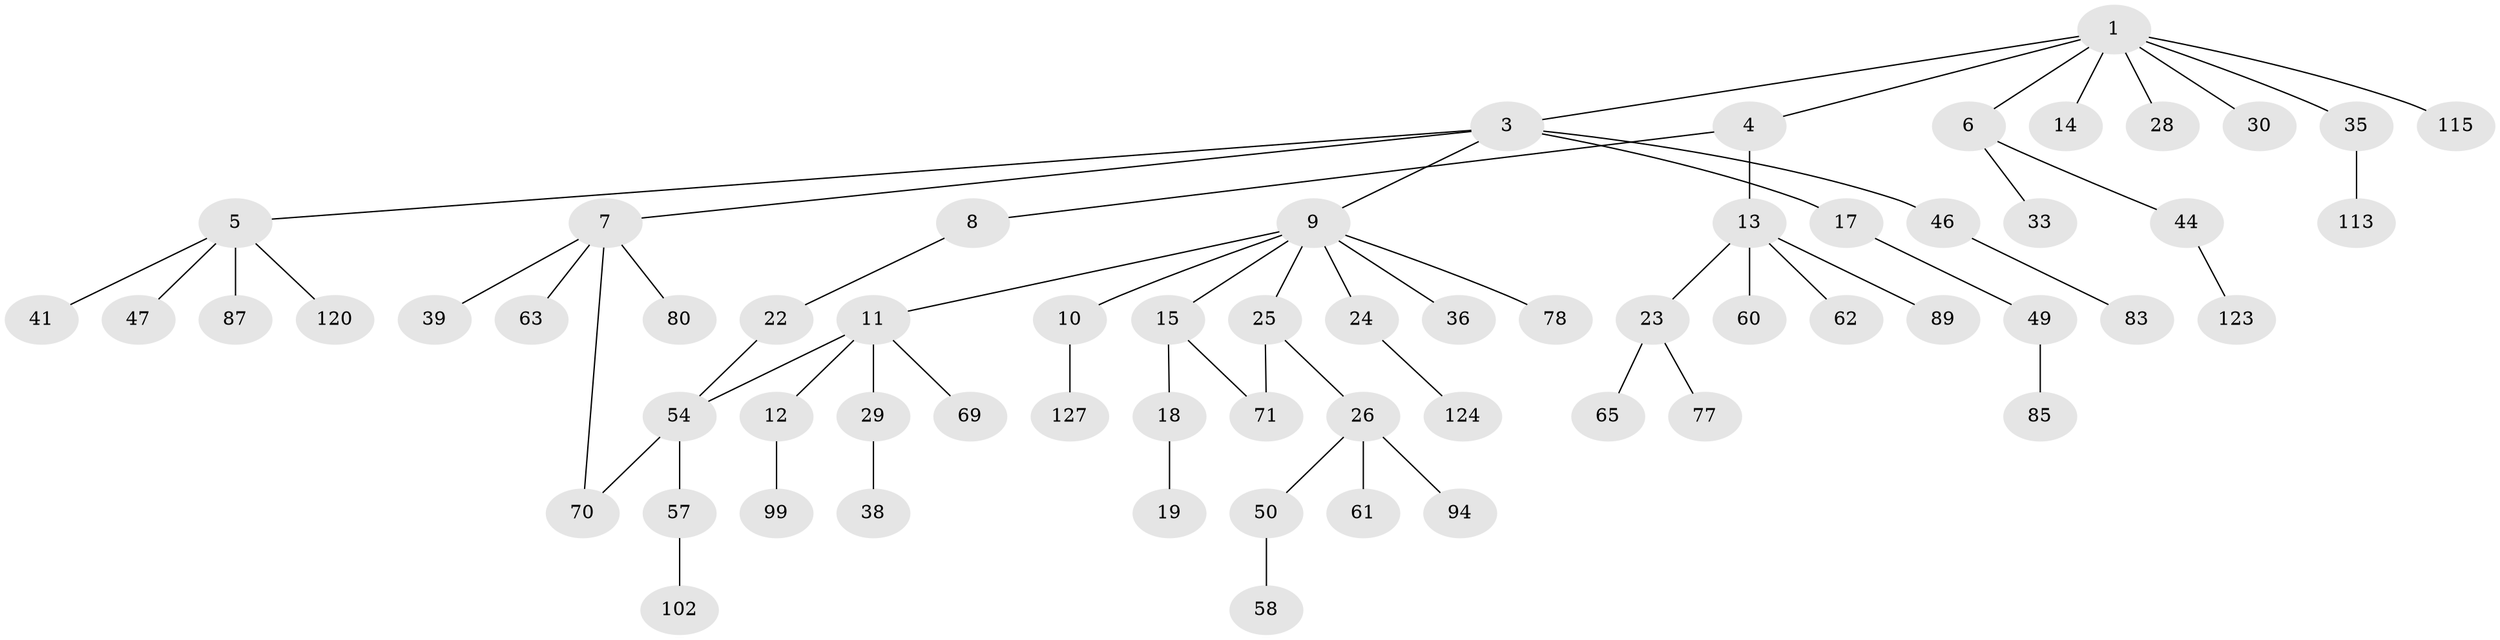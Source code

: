// original degree distribution, {5: 0.06299212598425197, 6: 0.031496062992125984, 3: 0.11811023622047244, 2: 0.2677165354330709, 4: 0.03937007874015748, 1: 0.48031496062992124}
// Generated by graph-tools (version 1.1) at 2025/13/03/09/25 04:13:32]
// undirected, 63 vertices, 65 edges
graph export_dot {
graph [start="1"]
  node [color=gray90,style=filled];
  1 [super="+2"];
  3;
  4;
  5;
  6;
  7 [super="+37+16+93+20"];
  8 [super="+82"];
  9 [super="+21"];
  10 [super="+45"];
  11;
  12;
  13;
  14 [super="+67"];
  15 [super="+72+64+55"];
  17;
  18;
  19 [super="+56+34"];
  22 [super="+79+48+68"];
  23;
  24 [super="+40"];
  25 [super="+31"];
  26 [super="+81+52+76"];
  28;
  29 [super="+121+53"];
  30 [super="+66"];
  33 [super="+73"];
  35 [super="+42"];
  36 [super="+116"];
  38;
  39;
  41;
  44;
  46 [super="+51"];
  47;
  49;
  50;
  54;
  57 [super="+59"];
  58;
  60;
  61 [super="+88+92+86+75"];
  62 [super="+95+74"];
  63;
  65;
  69;
  70 [super="+122"];
  71;
  77 [super="+97"];
  78;
  80;
  83 [super="+111"];
  85 [super="+91+108"];
  87 [super="+105"];
  89;
  94;
  99;
  102;
  113;
  115;
  120;
  123;
  124;
  127;
  1 -- 4;
  1 -- 14;
  1 -- 30;
  1 -- 35;
  1 -- 115;
  1 -- 3;
  1 -- 6;
  1 -- 28;
  3 -- 5;
  3 -- 7;
  3 -- 9;
  3 -- 17;
  3 -- 46;
  4 -- 8;
  4 -- 13;
  5 -- 41;
  5 -- 47;
  5 -- 87;
  5 -- 120;
  6 -- 33;
  6 -- 44;
  7 -- 80;
  7 -- 63;
  7 -- 70;
  7 -- 39;
  8 -- 22;
  9 -- 10;
  9 -- 11;
  9 -- 15;
  9 -- 36;
  9 -- 24;
  9 -- 25;
  9 -- 78;
  10 -- 127;
  11 -- 12;
  11 -- 29;
  11 -- 54;
  11 -- 69;
  12 -- 99;
  13 -- 23;
  13 -- 60;
  13 -- 62;
  13 -- 89;
  15 -- 18;
  15 -- 71;
  17 -- 49;
  18 -- 19;
  22 -- 54;
  23 -- 65;
  23 -- 77;
  24 -- 124;
  25 -- 26;
  25 -- 71;
  26 -- 50;
  26 -- 94;
  26 -- 61;
  29 -- 38;
  35 -- 113;
  44 -- 123;
  46 -- 83;
  49 -- 85;
  50 -- 58;
  54 -- 57;
  54 -- 70;
  57 -- 102;
}
